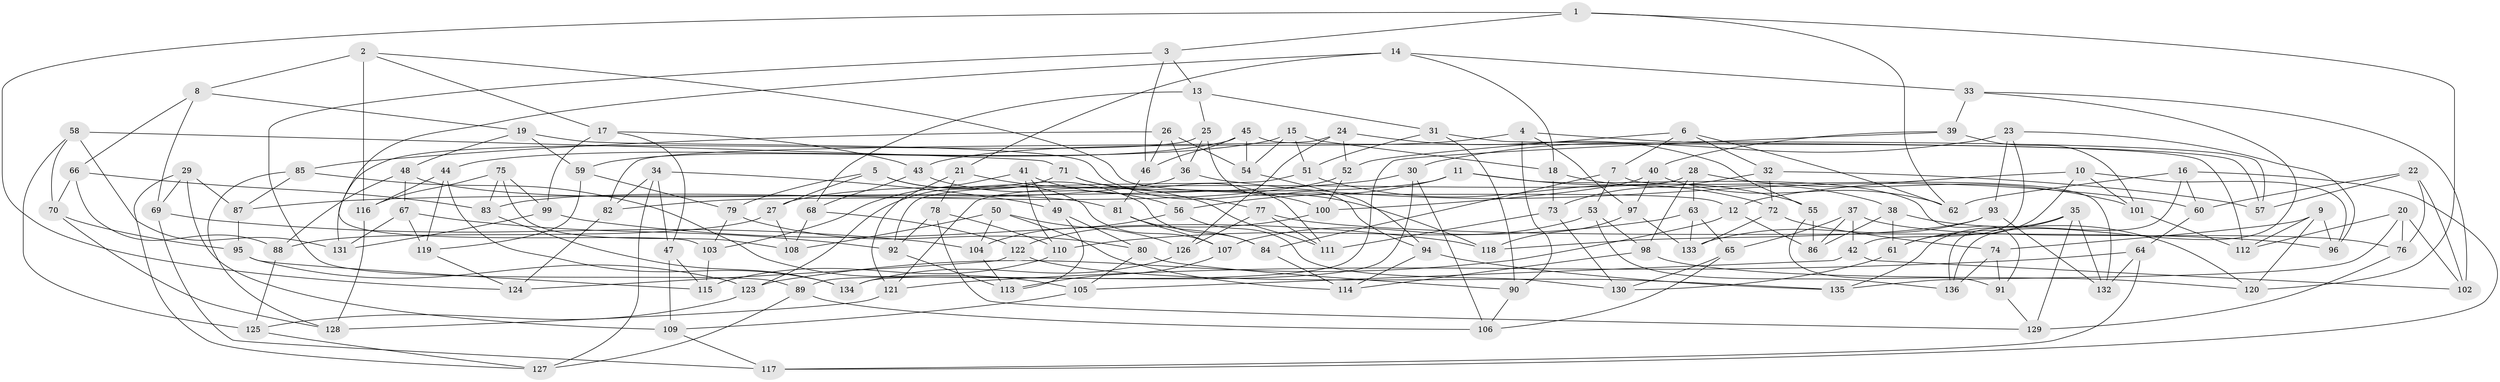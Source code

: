 // coarse degree distribution, {4: 0.6029411764705882, 11: 0.07352941176470588, 9: 0.10294117647058823, 3: 0.10294117647058823, 10: 0.04411764705882353, 5: 0.014705882352941176, 12: 0.014705882352941176, 8: 0.029411764705882353, 6: 0.014705882352941176}
// Generated by graph-tools (version 1.1) at 2025/53/03/04/25 22:53:51]
// undirected, 136 vertices, 272 edges
graph export_dot {
  node [color=gray90,style=filled];
  1;
  2;
  3;
  4;
  5;
  6;
  7;
  8;
  9;
  10;
  11;
  12;
  13;
  14;
  15;
  16;
  17;
  18;
  19;
  20;
  21;
  22;
  23;
  24;
  25;
  26;
  27;
  28;
  29;
  30;
  31;
  32;
  33;
  34;
  35;
  36;
  37;
  38;
  39;
  40;
  41;
  42;
  43;
  44;
  45;
  46;
  47;
  48;
  49;
  50;
  51;
  52;
  53;
  54;
  55;
  56;
  57;
  58;
  59;
  60;
  61;
  62;
  63;
  64;
  65;
  66;
  67;
  68;
  69;
  70;
  71;
  72;
  73;
  74;
  75;
  76;
  77;
  78;
  79;
  80;
  81;
  82;
  83;
  84;
  85;
  86;
  87;
  88;
  89;
  90;
  91;
  92;
  93;
  94;
  95;
  96;
  97;
  98;
  99;
  100;
  101;
  102;
  103;
  104;
  105;
  106;
  107;
  108;
  109;
  110;
  111;
  112;
  113;
  114;
  115;
  116;
  117;
  118;
  119;
  120;
  121;
  122;
  123;
  124;
  125;
  126;
  127;
  128;
  129;
  130;
  131;
  132;
  133;
  134;
  135;
  136;
  1 -- 120;
  1 -- 3;
  1 -- 124;
  1 -- 62;
  2 -- 12;
  2 -- 17;
  2 -- 8;
  2 -- 116;
  3 -- 89;
  3 -- 13;
  3 -- 46;
  4 -- 43;
  4 -- 90;
  4 -- 57;
  4 -- 97;
  5 -- 107;
  5 -- 84;
  5 -- 79;
  5 -- 27;
  6 -- 7;
  6 -- 62;
  6 -- 32;
  6 -- 52;
  7 -- 53;
  7 -- 132;
  7 -- 84;
  8 -- 69;
  8 -- 19;
  8 -- 66;
  9 -- 120;
  9 -- 74;
  9 -- 112;
  9 -- 96;
  10 -- 96;
  10 -- 101;
  10 -- 12;
  10 -- 61;
  11 -- 56;
  11 -- 55;
  11 -- 91;
  11 -- 27;
  12 -- 86;
  12 -- 123;
  13 -- 31;
  13 -- 25;
  13 -- 68;
  14 -- 18;
  14 -- 21;
  14 -- 103;
  14 -- 33;
  15 -- 44;
  15 -- 51;
  15 -- 54;
  15 -- 18;
  16 -- 62;
  16 -- 60;
  16 -- 117;
  16 -- 136;
  17 -- 43;
  17 -- 47;
  17 -- 99;
  18 -- 73;
  18 -- 38;
  19 -- 118;
  19 -- 48;
  19 -- 59;
  20 -- 76;
  20 -- 102;
  20 -- 112;
  20 -- 135;
  21 -- 111;
  21 -- 78;
  21 -- 121;
  22 -- 102;
  22 -- 60;
  22 -- 76;
  22 -- 57;
  23 -- 30;
  23 -- 93;
  23 -- 96;
  23 -- 42;
  24 -- 126;
  24 -- 55;
  24 -- 52;
  24 -- 82;
  25 -- 94;
  25 -- 131;
  25 -- 36;
  26 -- 46;
  26 -- 36;
  26 -- 85;
  26 -- 54;
  27 -- 108;
  27 -- 88;
  28 -- 63;
  28 -- 121;
  28 -- 98;
  28 -- 101;
  29 -- 109;
  29 -- 127;
  29 -- 87;
  29 -- 69;
  30 -- 134;
  30 -- 106;
  30 -- 87;
  31 -- 57;
  31 -- 90;
  31 -- 51;
  32 -- 73;
  32 -- 57;
  32 -- 72;
  33 -- 136;
  33 -- 102;
  33 -- 39;
  34 -- 47;
  34 -- 127;
  34 -- 82;
  34 -- 49;
  35 -- 61;
  35 -- 132;
  35 -- 129;
  35 -- 135;
  36 -- 60;
  36 -- 82;
  37 -- 76;
  37 -- 65;
  37 -- 42;
  37 -- 86;
  38 -- 86;
  38 -- 61;
  38 -- 120;
  39 -- 89;
  39 -- 40;
  39 -- 101;
  40 -- 97;
  40 -- 100;
  40 -- 62;
  41 -- 110;
  41 -- 103;
  41 -- 77;
  41 -- 49;
  42 -- 105;
  42 -- 102;
  43 -- 68;
  43 -- 56;
  44 -- 119;
  44 -- 134;
  44 -- 116;
  45 -- 112;
  45 -- 54;
  45 -- 59;
  45 -- 46;
  46 -- 81;
  47 -- 115;
  47 -- 109;
  48 -- 81;
  48 -- 67;
  48 -- 88;
  49 -- 113;
  49 -- 80;
  50 -- 104;
  50 -- 126;
  50 -- 108;
  50 -- 114;
  51 -- 92;
  51 -- 72;
  52 -- 100;
  52 -- 83;
  53 -- 107;
  53 -- 98;
  53 -- 136;
  54 -- 94;
  55 -- 91;
  55 -- 86;
  56 -- 130;
  56 -- 104;
  58 -- 71;
  58 -- 125;
  58 -- 131;
  58 -- 70;
  59 -- 79;
  59 -- 119;
  60 -- 64;
  61 -- 130;
  63 -- 65;
  63 -- 110;
  63 -- 133;
  64 -- 121;
  64 -- 117;
  64 -- 132;
  65 -- 106;
  65 -- 130;
  66 -- 88;
  66 -- 83;
  66 -- 70;
  67 -- 92;
  67 -- 119;
  67 -- 131;
  68 -- 122;
  68 -- 108;
  69 -- 117;
  69 -- 104;
  70 -- 128;
  70 -- 95;
  71 -- 123;
  71 -- 111;
  71 -- 100;
  72 -- 133;
  72 -- 74;
  73 -- 130;
  73 -- 111;
  74 -- 136;
  74 -- 91;
  75 -- 108;
  75 -- 99;
  75 -- 116;
  75 -- 83;
  76 -- 129;
  77 -- 96;
  77 -- 126;
  77 -- 111;
  78 -- 110;
  78 -- 129;
  78 -- 92;
  79 -- 80;
  79 -- 103;
  80 -- 90;
  80 -- 105;
  81 -- 84;
  81 -- 107;
  82 -- 124;
  83 -- 134;
  84 -- 114;
  85 -- 105;
  85 -- 87;
  85 -- 128;
  87 -- 95;
  88 -- 125;
  89 -- 106;
  89 -- 127;
  90 -- 106;
  91 -- 129;
  92 -- 113;
  93 -- 118;
  93 -- 132;
  93 -- 133;
  94 -- 135;
  94 -- 114;
  95 -- 123;
  95 -- 115;
  97 -- 118;
  97 -- 133;
  98 -- 120;
  98 -- 114;
  99 -- 131;
  99 -- 118;
  100 -- 122;
  101 -- 112;
  103 -- 115;
  104 -- 113;
  105 -- 109;
  107 -- 113;
  109 -- 117;
  110 -- 115;
  116 -- 128;
  119 -- 124;
  121 -- 128;
  122 -- 124;
  122 -- 135;
  123 -- 125;
  125 -- 127;
  126 -- 134;
}
